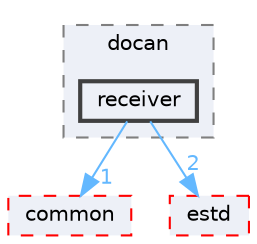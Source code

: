 digraph "receiver"
{
 // LATEX_PDF_SIZE
  bgcolor="transparent";
  edge [fontname=Helvetica,fontsize=10,labelfontname=Helvetica,labelfontsize=10];
  node [fontname=Helvetica,fontsize=10,shape=box,height=0.2,width=0.4];
  compound=true
  subgraph clusterdir_d489a36d614975b7dbabc73c66dfb4ec {
    graph [ bgcolor="#edf0f7", pencolor="grey50", label="docan", fontname=Helvetica,fontsize=10 style="filled,dashed", URL="dir_d489a36d614975b7dbabc73c66dfb4ec.html",tooltip=""]
  dir_b0cba5d88046e46587e8f0f625fa6893 [label="receiver", fillcolor="#edf0f7", color="grey25", style="filled,bold", URL="dir_b0cba5d88046e46587e8f0f625fa6893.html",tooltip=""];
  }
  dir_20a012b5fcadd4a8631b6f1c7befe460 [label="common", fillcolor="#edf0f7", color="red", style="filled,dashed", URL="dir_20a012b5fcadd4a8631b6f1c7befe460.html",tooltip=""];
  dir_705ed472854f071e46e92f9933f4d565 [label="estd", fillcolor="#edf0f7", color="red", style="filled,dashed", URL="dir_705ed472854f071e46e92f9933f4d565.html",tooltip=""];
  dir_b0cba5d88046e46587e8f0f625fa6893->dir_20a012b5fcadd4a8631b6f1c7befe460 [headlabel="1", labeldistance=1.5 headhref="dir_000162_000044.html" href="dir_000162_000044.html" color="steelblue1" fontcolor="steelblue1"];
  dir_b0cba5d88046e46587e8f0f625fa6893->dir_705ed472854f071e46e92f9933f4d565 [headlabel="2", labeldistance=1.5 headhref="dir_000162_000075.html" href="dir_000162_000075.html" color="steelblue1" fontcolor="steelblue1"];
}
